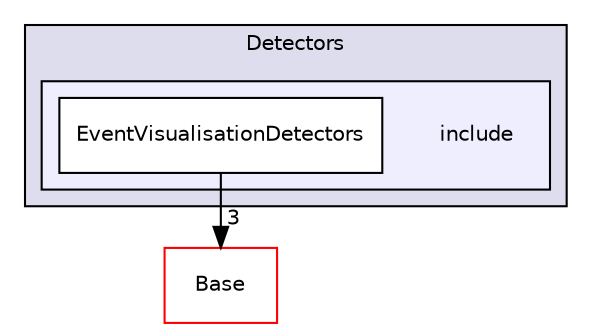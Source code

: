 digraph "/home/travis/build/AliceO2Group/AliceO2/EventVisualisation/Detectors/include" {
  bgcolor=transparent;
  compound=true
  node [ fontsize="10", fontname="Helvetica"];
  edge [ labelfontsize="10", labelfontname="Helvetica"];
  subgraph clusterdir_35dee3f7e1c059d30757a3713756b5fa {
    graph [ bgcolor="#ddddee", pencolor="black", label="Detectors" fontname="Helvetica", fontsize="10", URL="dir_35dee3f7e1c059d30757a3713756b5fa.html"]
  subgraph clusterdir_602baa6aab3b3a5652c08a031099d9d2 {
    graph [ bgcolor="#eeeeff", pencolor="black", label="" URL="dir_602baa6aab3b3a5652c08a031099d9d2.html"];
    dir_602baa6aab3b3a5652c08a031099d9d2 [shape=plaintext label="include"];
    dir_dd398fe81ec4440a5cf5e465dfc857d7 [shape=box label="EventVisualisationDetectors" color="black" fillcolor="white" style="filled" URL="dir_dd398fe81ec4440a5cf5e465dfc857d7.html"];
  }
  }
  dir_aefce7a2bfca35990ebbcc105bbcfa2a [shape=box label="Base" color="red" URL="dir_aefce7a2bfca35990ebbcc105bbcfa2a.html"];
  dir_dd398fe81ec4440a5cf5e465dfc857d7->dir_aefce7a2bfca35990ebbcc105bbcfa2a [headlabel="3", labeldistance=1.5 headhref="dir_000396_000112.html"];
}

